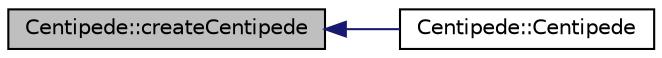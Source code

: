 digraph "Centipede::createCentipede"
{
  edge [fontname="Helvetica",fontsize="10",labelfontname="Helvetica",labelfontsize="10"];
  node [fontname="Helvetica",fontsize="10",shape=record];
  rankdir="LR";
  Node10 [label="Centipede::createCentipede",height=0.2,width=0.4,color="black", fillcolor="grey75", style="filled", fontcolor="black"];
  Node10 -> Node11 [dir="back",color="midnightblue",fontsize="10",style="solid",fontname="Helvetica"];
  Node11 [label="Centipede::Centipede",height=0.2,width=0.4,color="black", fillcolor="white", style="filled",URL="$class_centipede.html#a967fa22f3bd642ef478398920f5037f6",tooltip="Creates a CentipedeHead object. "];
}
